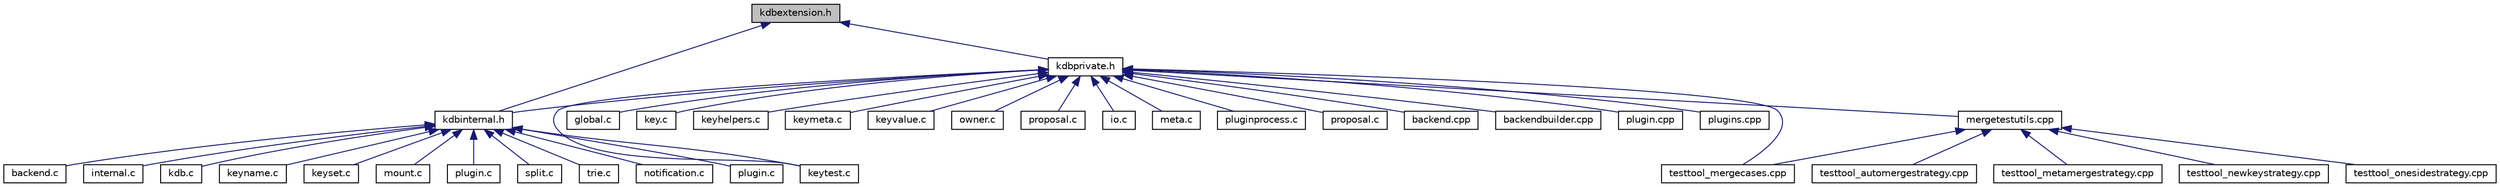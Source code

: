 digraph "kdbextension.h"
{
  edge [fontname="Helvetica",fontsize="10",labelfontname="Helvetica",labelfontsize="10"];
  node [fontname="Helvetica",fontsize="10",shape=record];
  Node4 [label="kdbextension.h",height=0.2,width=0.4,color="black", fillcolor="grey75", style="filled", fontcolor="black"];
  Node4 -> Node5 [dir="back",color="midnightblue",fontsize="10",style="solid",fontname="Helvetica"];
  Node5 [label="kdbinternal.h",height=0.2,width=0.4,color="black", fillcolor="white", style="filled",URL="$kdbinternal_8h.html",tooltip="Includes most internal header files. "];
  Node5 -> Node6 [dir="back",color="midnightblue",fontsize="10",style="solid",fontname="Helvetica"];
  Node6 [label="backend.c",height=0.2,width=0.4,color="black", fillcolor="white", style="filled",URL="$backend_8c.html",tooltip="Everything related to a backend. "];
  Node5 -> Node7 [dir="back",color="midnightblue",fontsize="10",style="solid",fontname="Helvetica"];
  Node7 [label="internal.c",height=0.2,width=0.4,color="black", fillcolor="white", style="filled",URL="$internal_8c.html",tooltip="Internal methods for Elektra. "];
  Node5 -> Node8 [dir="back",color="midnightblue",fontsize="10",style="solid",fontname="Helvetica"];
  Node8 [label="kdb.c",height=0.2,width=0.4,color="black", fillcolor="white", style="filled",URL="$kdb_8c.html",tooltip="Low level functions for access the Key Database. "];
  Node5 -> Node9 [dir="back",color="midnightblue",fontsize="10",style="solid",fontname="Helvetica"];
  Node9 [label="keyname.c",height=0.2,width=0.4,color="black", fillcolor="white", style="filled",URL="$elektra_2keyname_8c.html",tooltip="Methods for Key name manipulation. "];
  Node5 -> Node10 [dir="back",color="midnightblue",fontsize="10",style="solid",fontname="Helvetica"];
  Node10 [label="keyset.c",height=0.2,width=0.4,color="black", fillcolor="white", style="filled",URL="$keyset_8c.html",tooltip="Methods for key sets. "];
  Node5 -> Node11 [dir="back",color="midnightblue",fontsize="10",style="solid",fontname="Helvetica"];
  Node11 [label="keytest.c",height=0.2,width=0.4,color="black", fillcolor="white", style="filled",URL="$keytest_8c.html",tooltip="Methods for making tests. "];
  Node5 -> Node12 [dir="back",color="midnightblue",fontsize="10",style="solid",fontname="Helvetica"];
  Node12 [label="mount.c",height=0.2,width=0.4,color="black", fillcolor="white", style="filled",URL="$mount_8c.html",tooltip="Internals of mount functionality. "];
  Node5 -> Node13 [dir="back",color="midnightblue",fontsize="10",style="solid",fontname="Helvetica"];
  Node13 [label="plugin.c",height=0.2,width=0.4,color="black", fillcolor="white", style="filled",URL="$elektra_2plugin_8c.html",tooltip="Interna of plugin functionality. "];
  Node5 -> Node14 [dir="back",color="midnightblue",fontsize="10",style="solid",fontname="Helvetica"];
  Node14 [label="split.c",height=0.2,width=0.4,color="black", fillcolor="white", style="filled",URL="$split_8c.html",tooltip="Interna of splitting functionality. "];
  Node5 -> Node15 [dir="back",color="midnightblue",fontsize="10",style="solid",fontname="Helvetica"];
  Node15 [label="trie.c",height=0.2,width=0.4,color="black", fillcolor="white", style="filled",URL="$trie_8c.html",tooltip="Interna of trie functionality. "];
  Node5 -> Node16 [dir="back",color="midnightblue",fontsize="10",style="solid",fontname="Helvetica"];
  Node16 [label="notification.c",height=0.2,width=0.4,color="black", fillcolor="white", style="filled",URL="$notification_8c.html",tooltip="Implementation of notification functions as defined in kdbnotification.h. "];
  Node5 -> Node17 [dir="back",color="midnightblue",fontsize="10",style="solid",fontname="Helvetica"];
  Node17 [label="plugin.c",height=0.2,width=0.4,color="black", fillcolor="white", style="filled",URL="$plugin_2plugin_8c.html",tooltip="Access plugin handle. "];
  Node4 -> Node18 [dir="back",color="midnightblue",fontsize="10",style="solid",fontname="Helvetica"];
  Node18 [label="kdbprivate.h",height=0.2,width=0.4,color="black", fillcolor="white", style="filled",URL="$kdbprivate_8h.html",tooltip="Private declarations. "];
  Node18 -> Node19 [dir="back",color="midnightblue",fontsize="10",style="solid",fontname="Helvetica"];
  Node19 [label="global.c",height=0.2,width=0.4,color="black", fillcolor="white", style="filled",URL="$global_8c.html",tooltip="Helpers for global plugins. "];
  Node18 -> Node20 [dir="back",color="midnightblue",fontsize="10",style="solid",fontname="Helvetica"];
  Node20 [label="key.c",height=0.2,width=0.4,color="black", fillcolor="white", style="filled",URL="$key_8c.html",tooltip="Methods for Key manipulation. "];
  Node18 -> Node21 [dir="back",color="midnightblue",fontsize="10",style="solid",fontname="Helvetica"];
  Node21 [label="keyhelpers.c",height=0.2,width=0.4,color="black", fillcolor="white", style="filled",URL="$keyhelpers_8c.html",tooltip="Helpers for key manipulation. "];
  Node18 -> Node22 [dir="back",color="midnightblue",fontsize="10",style="solid",fontname="Helvetica"];
  Node22 [label="keymeta.c",height=0.2,width=0.4,color="black", fillcolor="white", style="filled",URL="$keymeta_8c.html",tooltip="Methods to do various operations on Key metadata. "];
  Node18 -> Node11 [dir="back",color="midnightblue",fontsize="10",style="solid",fontname="Helvetica"];
  Node18 -> Node23 [dir="back",color="midnightblue",fontsize="10",style="solid",fontname="Helvetica"];
  Node23 [label="keyvalue.c",height=0.2,width=0.4,color="black", fillcolor="white", style="filled",URL="$keyvalue_8c.html",tooltip="Methods for Key value manipulation. "];
  Node18 -> Node24 [dir="back",color="midnightblue",fontsize="10",style="solid",fontname="Helvetica"];
  Node24 [label="owner.c",height=0.2,width=0.4,color="black", fillcolor="white", style="filled",URL="$owner_8c.html",tooltip="Obsolete owner methods. "];
  Node18 -> Node25 [dir="back",color="midnightblue",fontsize="10",style="solid",fontname="Helvetica"];
  Node25 [label="proposal.c",height=0.2,width=0.4,color="black", fillcolor="white", style="filled",URL="$elektra_2proposal_8c.html",tooltip="Implementation of proposed API enhancements. "];
  Node18 -> Node26 [dir="back",color="midnightblue",fontsize="10",style="solid",fontname="Helvetica"];
  Node26 [label="io.c",height=0.2,width=0.4,color="black", fillcolor="white", style="filled",URL="$io_8c.html",tooltip="Implementation of I/O functions as defined in kdbio.h. "];
  Node18 -> Node27 [dir="back",color="midnightblue",fontsize="10",style="solid",fontname="Helvetica"];
  Node27 [label="meta.c",height=0.2,width=0.4,color="black", fillcolor="white", style="filled",URL="$meta_8c.html",tooltip="Methods for metadata manipulation. "];
  Node18 -> Node28 [dir="back",color="midnightblue",fontsize="10",style="solid",fontname="Helvetica"];
  Node28 [label="pluginprocess.c",height=0.2,width=0.4,color="black", fillcolor="white", style="filled",URL="$pluginprocess_8c.html",tooltip="Source for the pluginprocess library. "];
  Node18 -> Node29 [dir="back",color="midnightblue",fontsize="10",style="solid",fontname="Helvetica"];
  Node29 [label="proposal.c",height=0.2,width=0.4,color="black", fillcolor="white", style="filled",URL="$proposal_2proposal_8c.html",tooltip="Implementation of proposed API enhancements. "];
  Node18 -> Node30 [dir="back",color="midnightblue",fontsize="10",style="solid",fontname="Helvetica"];
  Node30 [label="backend.cpp",height=0.2,width=0.4,color="black", fillcolor="white", style="filled",URL="$src_2backend_8cpp.html",tooltip="Implementation of backend. "];
  Node18 -> Node31 [dir="back",color="midnightblue",fontsize="10",style="solid",fontname="Helvetica"];
  Node31 [label="backendbuilder.cpp",height=0.2,width=0.4,color="black", fillcolor="white", style="filled",URL="$backendbuilder_8cpp.html",tooltip="Implementation of backend builder. "];
  Node18 -> Node32 [dir="back",color="midnightblue",fontsize="10",style="solid",fontname="Helvetica"];
  Node32 [label="plugin.cpp",height=0.2,width=0.4,color="black", fillcolor="white", style="filled",URL="$plugin_8cpp.html",tooltip="Implementation of plugin. "];
  Node18 -> Node33 [dir="back",color="midnightblue",fontsize="10",style="solid",fontname="Helvetica"];
  Node33 [label="plugins.cpp",height=0.2,width=0.4,color="black", fillcolor="white", style="filled",URL="$plugins_8cpp.html",tooltip="Implementation of set/get/error plugins. "];
  Node18 -> Node34 [dir="back",color="midnightblue",fontsize="10",style="solid",fontname="Helvetica"];
  Node34 [label="mergetestutils.cpp",height=0.2,width=0.4,color="black", fillcolor="white", style="filled",URL="$mergetestutils_8cpp.html",tooltip="Implements a helper class for merge related tests. "];
  Node34 -> Node35 [dir="back",color="midnightblue",fontsize="10",style="solid",fontname="Helvetica"];
  Node35 [label="testtool_automergestrategy.cpp",height=0.2,width=0.4,color="black", fillcolor="white", style="filled",URL="$testtool__automergestrategy_8cpp.html",tooltip="Tests for the AutoMergeStrategy. "];
  Node34 -> Node36 [dir="back",color="midnightblue",fontsize="10",style="solid",fontname="Helvetica"];
  Node36 [label="testtool_mergecases.cpp",height=0.2,width=0.4,color="black", fillcolor="white", style="filled",URL="$testtool__mergecases_8cpp.html",tooltip="Tests for the ThreeWayMerge. "];
  Node34 -> Node37 [dir="back",color="midnightblue",fontsize="10",style="solid",fontname="Helvetica"];
  Node37 [label="testtool_metamergestrategy.cpp",height=0.2,width=0.4,color="black", fillcolor="white", style="filled",URL="$testtool__metamergestrategy_8cpp.html",tooltip="Tests for the MetaMergeStrategy. "];
  Node34 -> Node38 [dir="back",color="midnightblue",fontsize="10",style="solid",fontname="Helvetica"];
  Node38 [label="testtool_newkeystrategy.cpp",height=0.2,width=0.4,color="black", fillcolor="white", style="filled",URL="$testtool__newkeystrategy_8cpp.html",tooltip="Tests for the NewKeyStrategy. "];
  Node34 -> Node39 [dir="back",color="midnightblue",fontsize="10",style="solid",fontname="Helvetica"];
  Node39 [label="testtool_onesidestrategy.cpp",height=0.2,width=0.4,color="black", fillcolor="white", style="filled",URL="$testtool__onesidestrategy_8cpp.html",tooltip="Tests for the OneSideStrategy. "];
  Node18 -> Node36 [dir="back",color="midnightblue",fontsize="10",style="solid",fontname="Helvetica"];
  Node18 -> Node5 [dir="back",color="midnightblue",fontsize="10",style="solid",fontname="Helvetica"];
}
